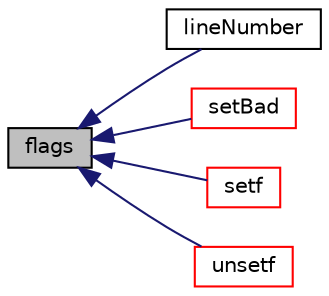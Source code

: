 digraph "flags"
{
  bgcolor="transparent";
  edge [fontname="Helvetica",fontsize="10",labelfontname="Helvetica",labelfontsize="10"];
  node [fontname="Helvetica",fontsize="10",shape=record];
  rankdir="LR";
  Node39977 [label="flags",height=0.2,width=0.4,color="black", fillcolor="grey75", style="filled", fontcolor="black"];
  Node39977 -> Node39978 [dir="back",color="midnightblue",fontsize="10",style="solid",fontname="Helvetica"];
  Node39978 [label="lineNumber",height=0.2,width=0.4,color="black",URL="$a27333.html#aa38e2be17593d4b0f9769e80f4ff2e25",tooltip="Set the stream line number. "];
  Node39977 -> Node39979 [dir="back",color="midnightblue",fontsize="10",style="solid",fontname="Helvetica"];
  Node39979 [label="setBad",height=0.2,width=0.4,color="red",URL="$a27333.html#a638b33dd25b3cd8ea7e846f04fd6a6a3",tooltip="Set stream to be bad. "];
  Node39977 -> Node40039 [dir="back",color="midnightblue",fontsize="10",style="solid",fontname="Helvetica"];
  Node40039 [label="setf",height=0.2,width=0.4,color="red",URL="$a27333.html#a7496d7abe05bdd8cffe2be14798ac34f",tooltip="Set flags of stream. "];
  Node39977 -> Node40103 [dir="back",color="midnightblue",fontsize="10",style="solid",fontname="Helvetica"];
  Node40103 [label="unsetf",height=0.2,width=0.4,color="red",URL="$a27333.html#a9b609af2f5092c85e28a8d4fa8819c26",tooltip="Unset flags of stream. "];
}
